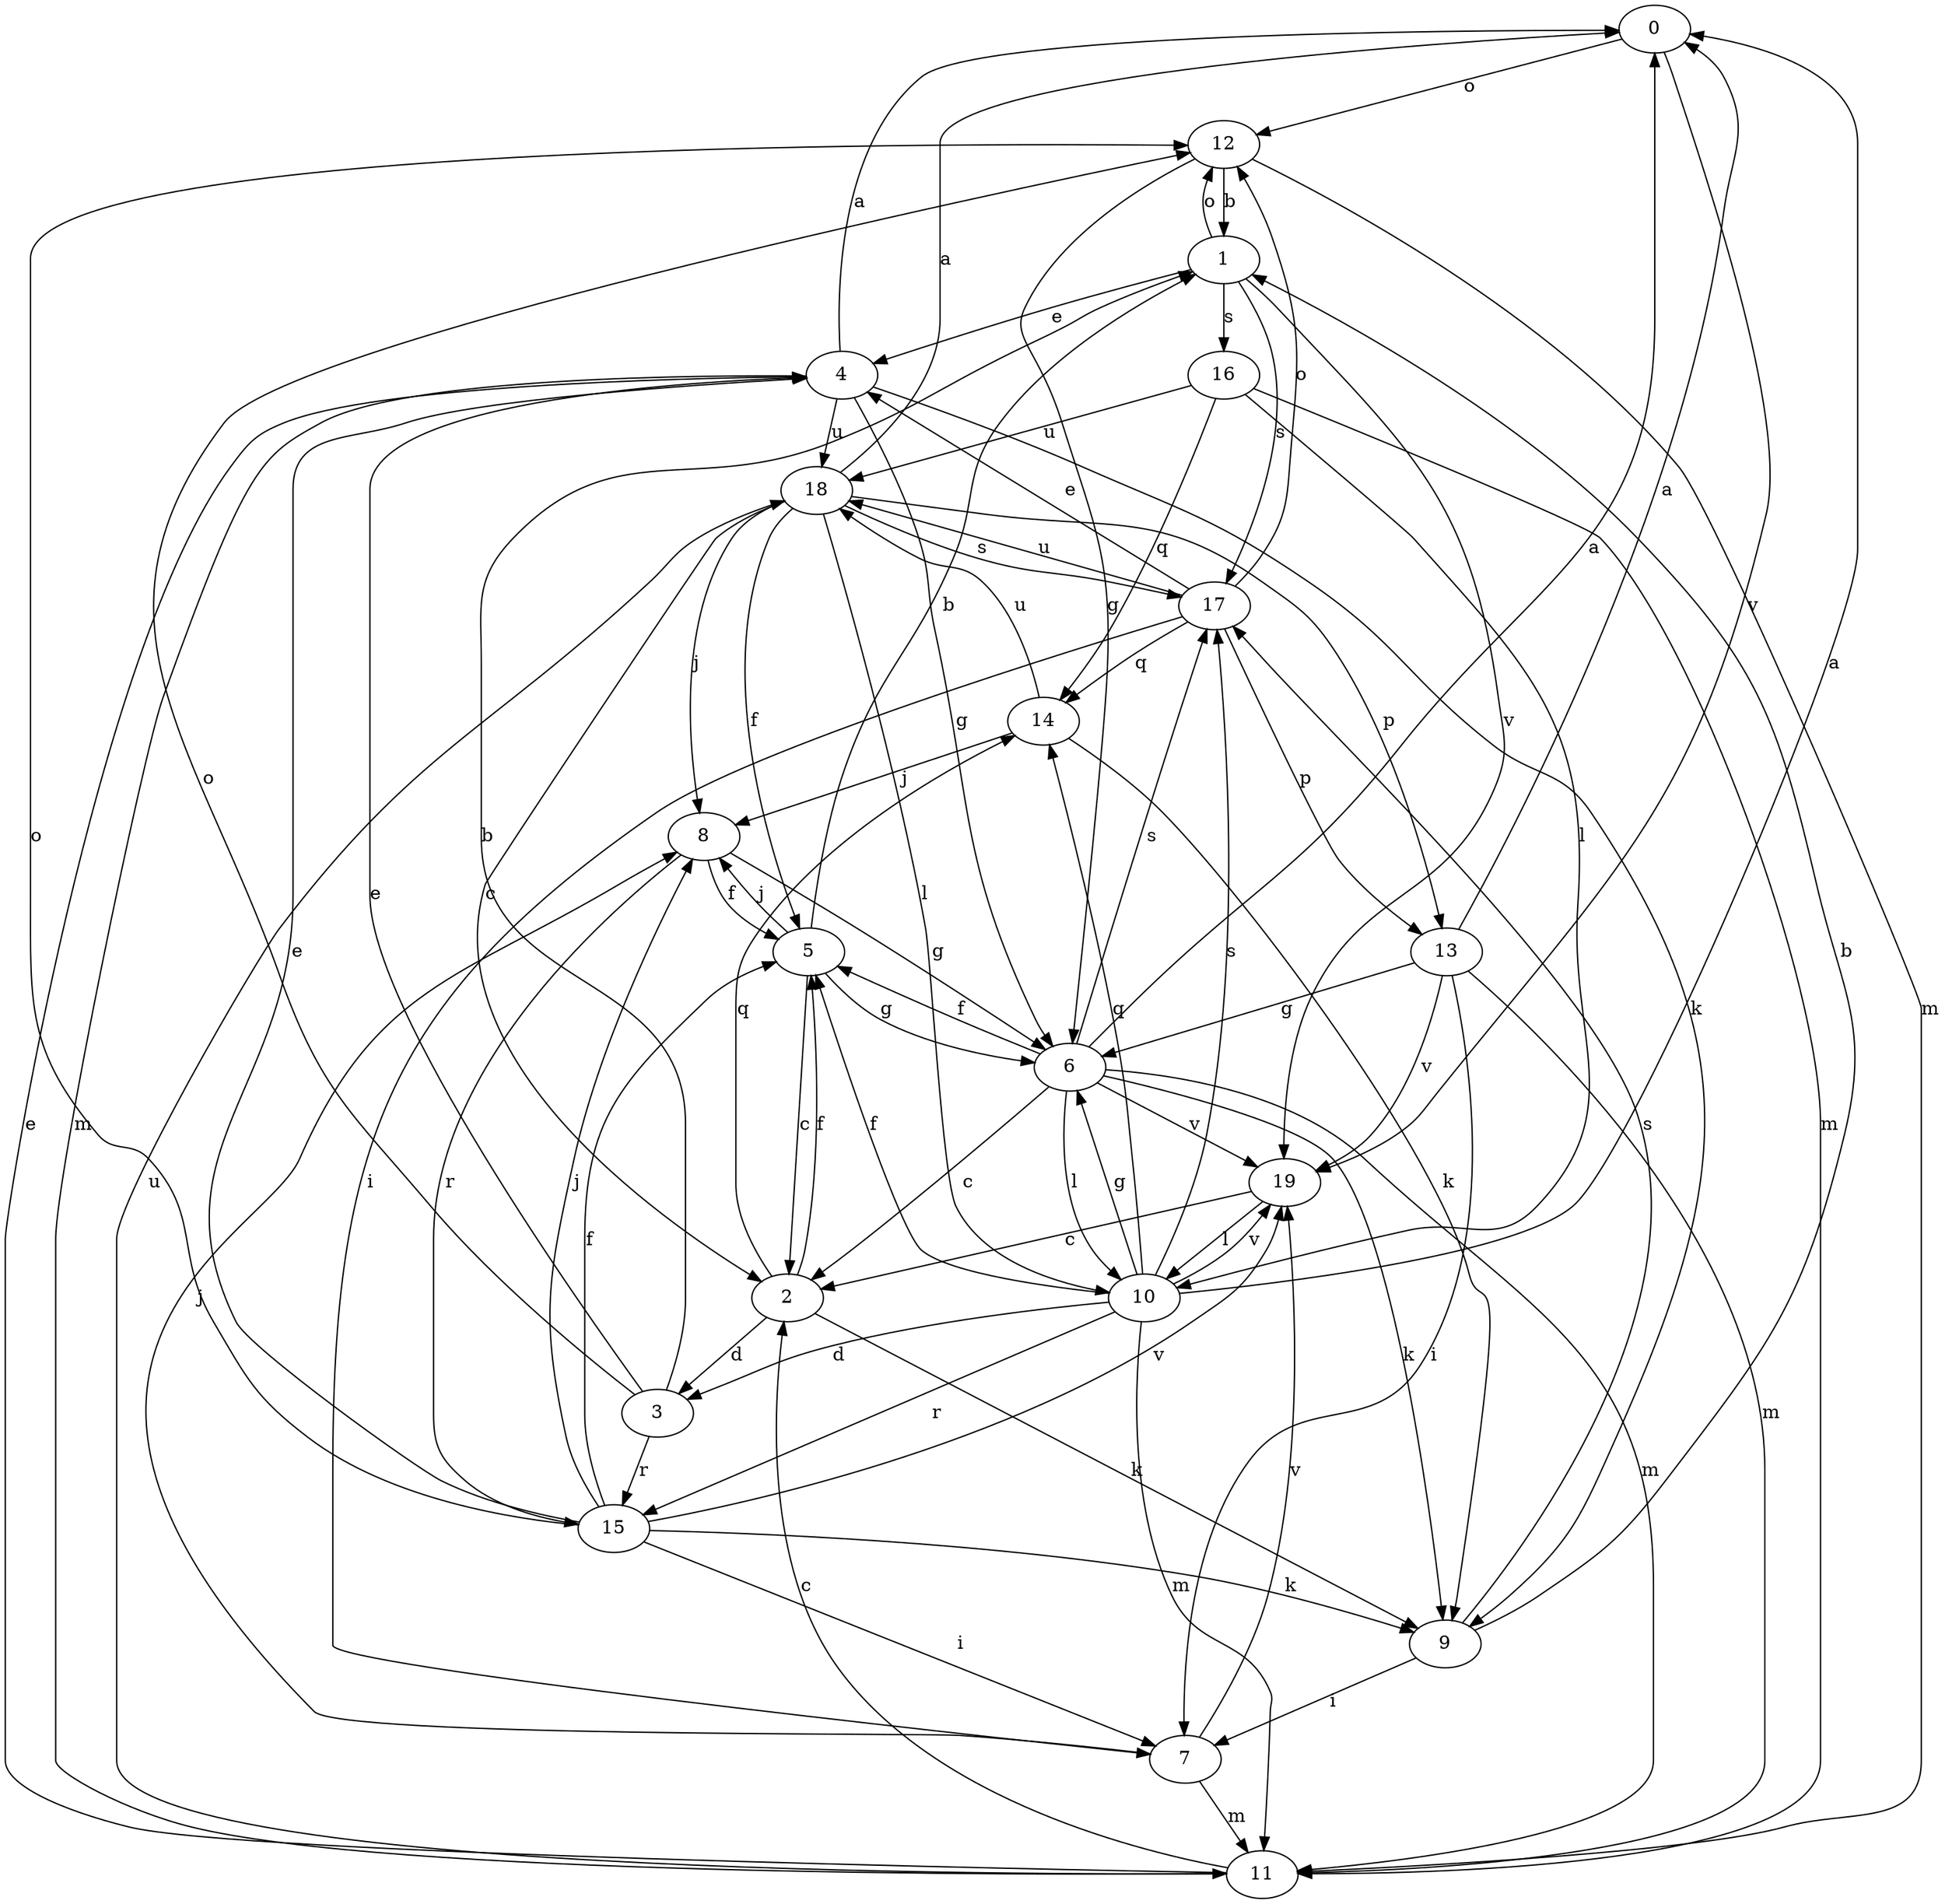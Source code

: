 strict digraph  {
0;
1;
2;
3;
4;
5;
6;
7;
8;
9;
10;
11;
12;
13;
14;
15;
16;
17;
18;
19;
0 -> 12  [label=o];
0 -> 19  [label=v];
1 -> 4  [label=e];
1 -> 12  [label=o];
1 -> 16  [label=s];
1 -> 17  [label=s];
1 -> 19  [label=v];
2 -> 3  [label=d];
2 -> 5  [label=f];
2 -> 9  [label=k];
2 -> 14  [label=q];
3 -> 1  [label=b];
3 -> 4  [label=e];
3 -> 12  [label=o];
3 -> 15  [label=r];
4 -> 0  [label=a];
4 -> 6  [label=g];
4 -> 9  [label=k];
4 -> 11  [label=m];
4 -> 18  [label=u];
5 -> 1  [label=b];
5 -> 2  [label=c];
5 -> 6  [label=g];
5 -> 8  [label=j];
6 -> 0  [label=a];
6 -> 2  [label=c];
6 -> 5  [label=f];
6 -> 9  [label=k];
6 -> 10  [label=l];
6 -> 11  [label=m];
6 -> 17  [label=s];
6 -> 19  [label=v];
7 -> 8  [label=j];
7 -> 11  [label=m];
7 -> 19  [label=v];
8 -> 5  [label=f];
8 -> 6  [label=g];
8 -> 15  [label=r];
9 -> 1  [label=b];
9 -> 7  [label=i];
9 -> 17  [label=s];
10 -> 0  [label=a];
10 -> 3  [label=d];
10 -> 5  [label=f];
10 -> 6  [label=g];
10 -> 11  [label=m];
10 -> 14  [label=q];
10 -> 15  [label=r];
10 -> 17  [label=s];
10 -> 19  [label=v];
11 -> 2  [label=c];
11 -> 4  [label=e];
11 -> 18  [label=u];
12 -> 1  [label=b];
12 -> 6  [label=g];
12 -> 11  [label=m];
13 -> 0  [label=a];
13 -> 6  [label=g];
13 -> 7  [label=i];
13 -> 11  [label=m];
13 -> 19  [label=v];
14 -> 8  [label=j];
14 -> 9  [label=k];
14 -> 18  [label=u];
15 -> 4  [label=e];
15 -> 5  [label=f];
15 -> 7  [label=i];
15 -> 8  [label=j];
15 -> 9  [label=k];
15 -> 12  [label=o];
15 -> 19  [label=v];
16 -> 10  [label=l];
16 -> 11  [label=m];
16 -> 14  [label=q];
16 -> 18  [label=u];
17 -> 4  [label=e];
17 -> 7  [label=i];
17 -> 12  [label=o];
17 -> 13  [label=p];
17 -> 14  [label=q];
17 -> 18  [label=u];
18 -> 0  [label=a];
18 -> 2  [label=c];
18 -> 5  [label=f];
18 -> 8  [label=j];
18 -> 10  [label=l];
18 -> 13  [label=p];
18 -> 17  [label=s];
19 -> 2  [label=c];
19 -> 10  [label=l];
}
